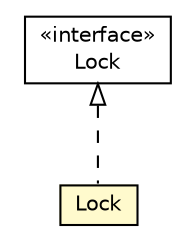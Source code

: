 #!/usr/local/bin/dot
#
# Class diagram 
# Generated by UMLGraph version R5_6-24-gf6e263 (http://www.umlgraph.org/)
#

digraph G {
	edge [fontname="Helvetica",fontsize=10,labelfontname="Helvetica",labelfontsize=10];
	node [fontname="Helvetica",fontsize=10,shape=plaintext];
	nodesep=0.25;
	ranksep=0.5;
	// io.reinert.requestor.core.AsyncRunner.Lock
	c73817 [label=<<table title="io.reinert.requestor.core.AsyncRunner.Lock" border="0" cellborder="1" cellspacing="0" cellpadding="2" port="p" href="../core/AsyncRunner.Lock.html">
		<tr><td><table border="0" cellspacing="0" cellpadding="1">
<tr><td align="center" balign="center"> &#171;interface&#187; </td></tr>
<tr><td align="center" balign="center"> Lock </td></tr>
		</table></td></tr>
		</table>>, URL="../core/AsyncRunner.Lock.html", fontname="Helvetica", fontcolor="black", fontsize=10.0];
	// io.reinert.requestor.java.ScheduledExecutorAsyncRunner.Lock
	c73894 [label=<<table title="io.reinert.requestor.java.ScheduledExecutorAsyncRunner.Lock" border="0" cellborder="1" cellspacing="0" cellpadding="2" port="p" bgcolor="lemonChiffon" href="./ScheduledExecutorAsyncRunner.Lock.html">
		<tr><td><table border="0" cellspacing="0" cellpadding="1">
<tr><td align="center" balign="center"> Lock </td></tr>
		</table></td></tr>
		</table>>, URL="./ScheduledExecutorAsyncRunner.Lock.html", fontname="Helvetica", fontcolor="black", fontsize=10.0];
	//io.reinert.requestor.java.ScheduledExecutorAsyncRunner.Lock implements io.reinert.requestor.core.AsyncRunner.Lock
	c73817:p -> c73894:p [dir=back,arrowtail=empty,style=dashed];
}

